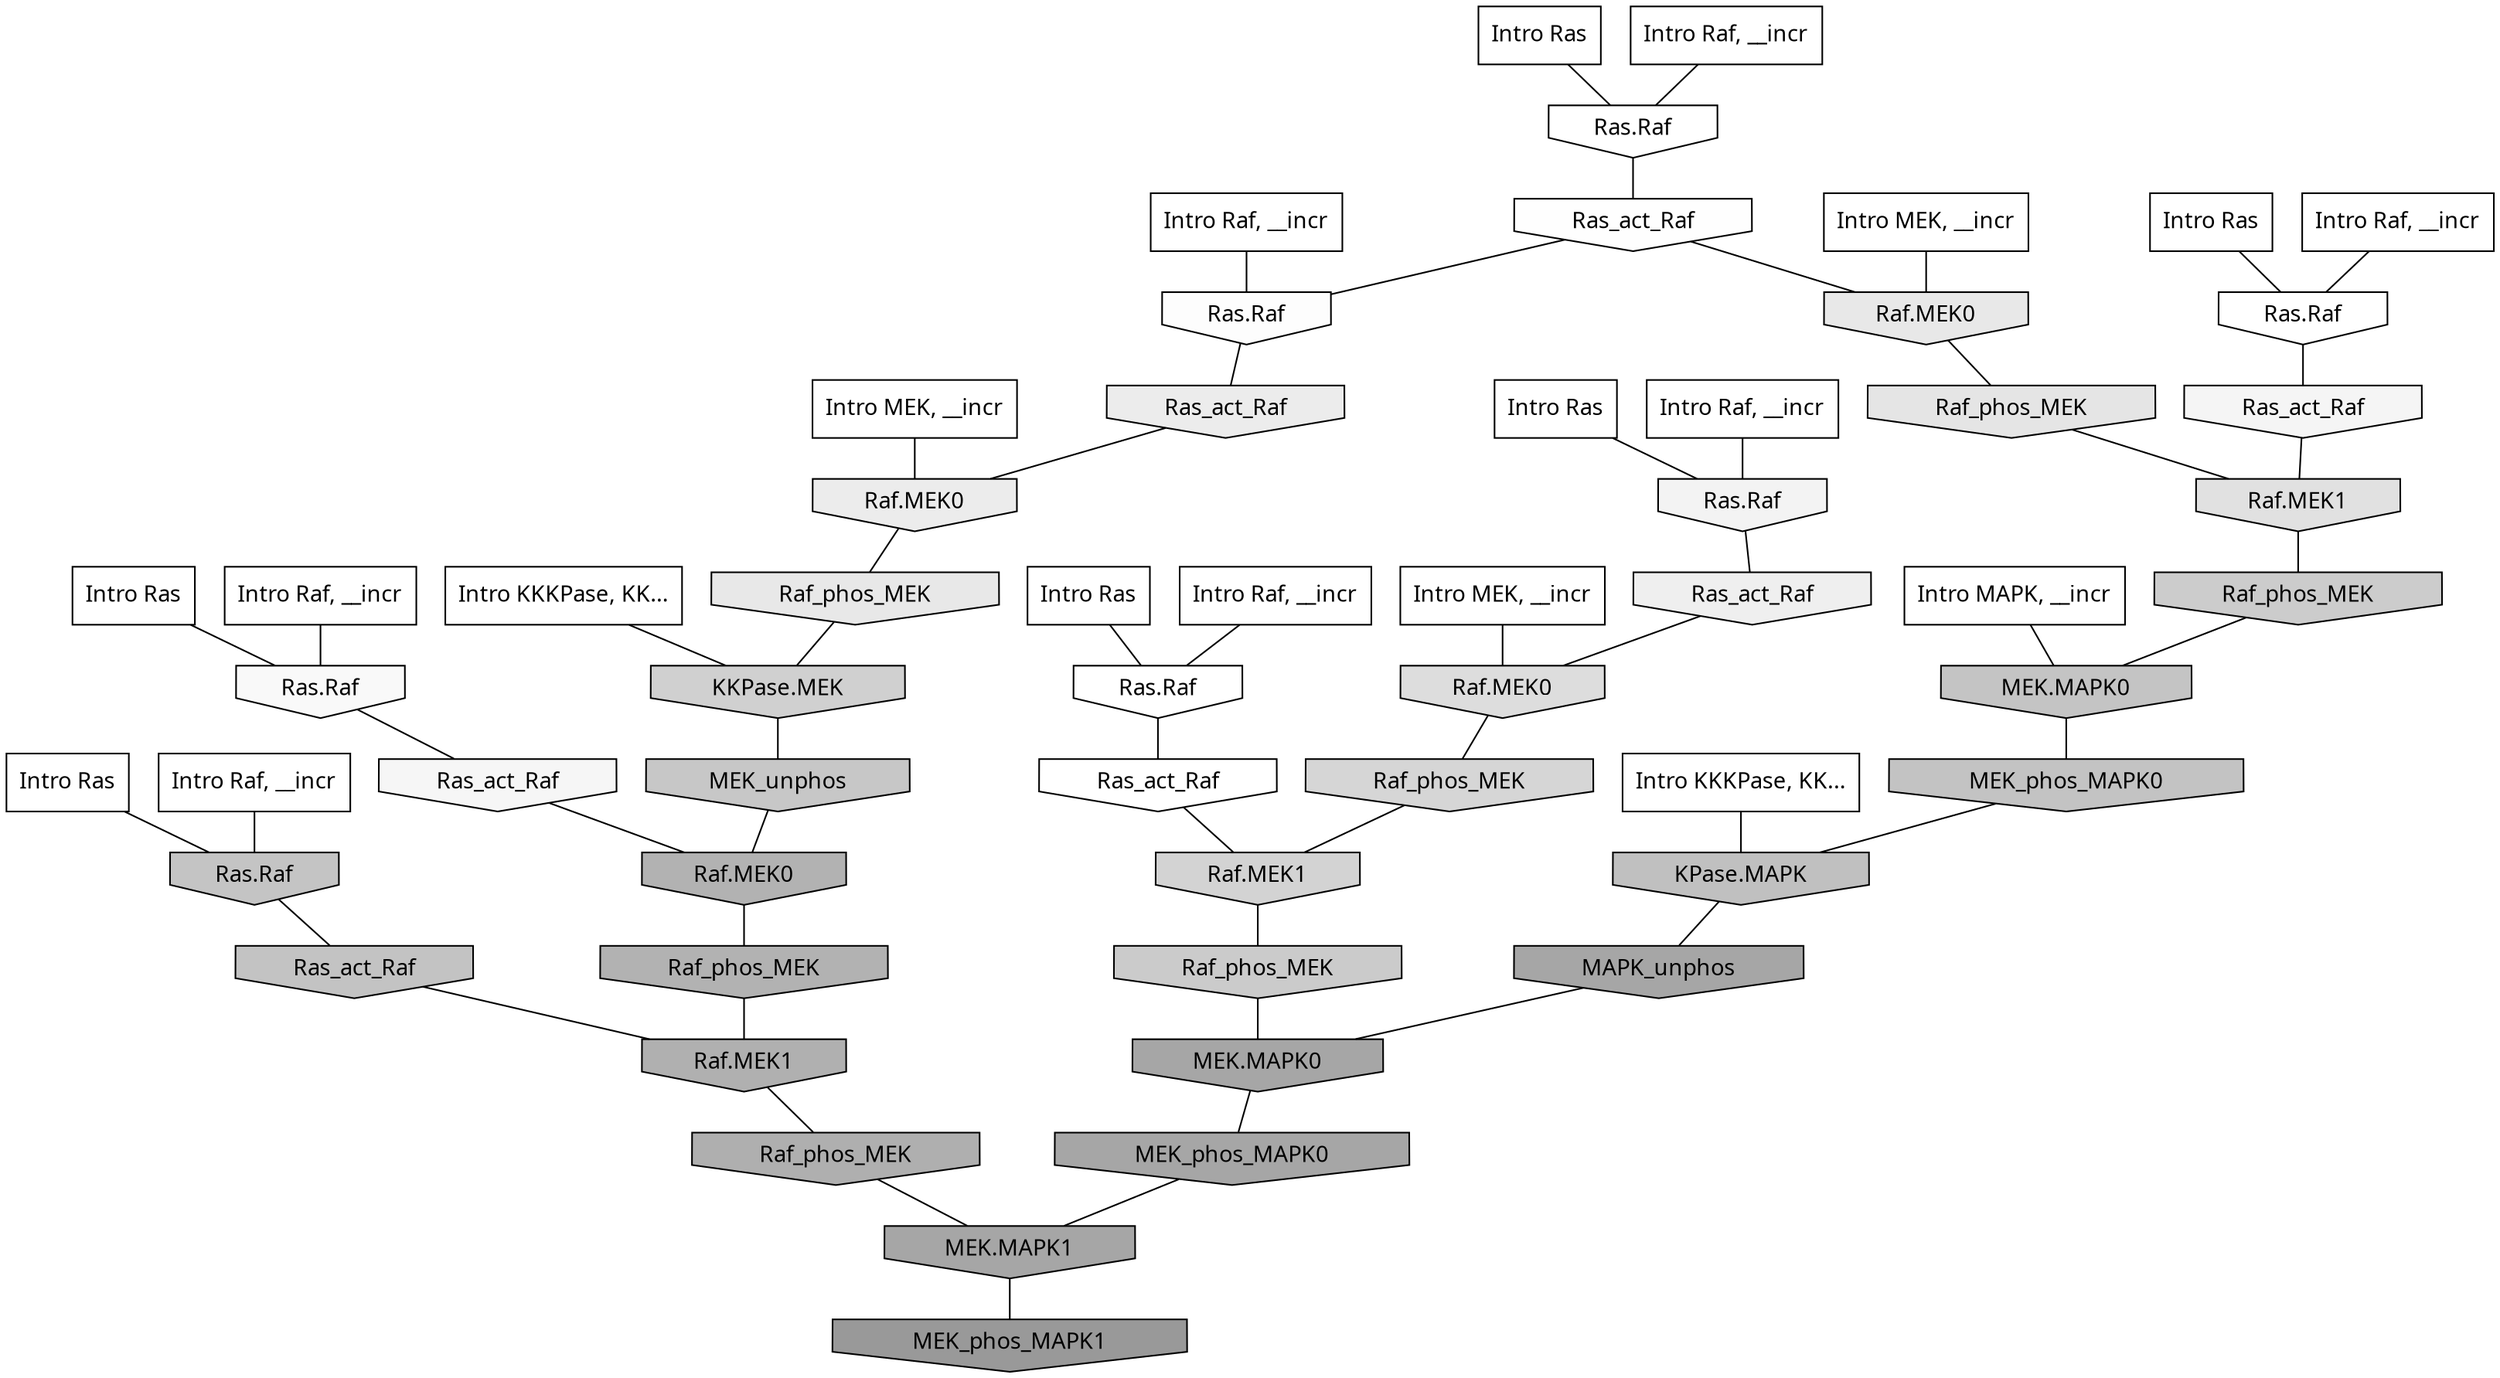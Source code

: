 digraph G{
  rankdir="TB";
  ranksep=0.30;
  node [fontname="CMU Serif"];
  edge [fontname="CMU Serif"];
  
  5 [label="Intro Ras", shape=rectangle, style=filled, fillcolor="0.000 0.000 1.000"]
  
  41 [label="Intro Ras", shape=rectangle, style=filled, fillcolor="0.000 0.000 1.000"]
  
  45 [label="Intro Ras", shape=rectangle, style=filled, fillcolor="0.000 0.000 1.000"]
  
  80 [label="Intro Ras", shape=rectangle, style=filled, fillcolor="0.000 0.000 1.000"]
  
  93 [label="Intro Ras", shape=rectangle, style=filled, fillcolor="0.000 0.000 1.000"]
  
  98 [label="Intro Ras", shape=rectangle, style=filled, fillcolor="0.000 0.000 1.000"]
  
  211 [label="Intro Raf, __incr", shape=rectangle, style=filled, fillcolor="0.000 0.000 1.000"]
  
  449 [label="Intro Raf, __incr", shape=rectangle, style=filled, fillcolor="0.000 0.000 1.000"]
  
  609 [label="Intro Raf, __incr", shape=rectangle, style=filled, fillcolor="0.000 0.000 1.000"]
  
  674 [label="Intro Raf, __incr", shape=rectangle, style=filled, fillcolor="0.000 0.000 1.000"]
  
  862 [label="Intro Raf, __incr", shape=rectangle, style=filled, fillcolor="0.000 0.000 1.000"]
  
  1002 [label="Intro Raf, __incr", shape=rectangle, style=filled, fillcolor="0.000 0.000 1.000"]
  
  1018 [label="Intro Raf, __incr", shape=rectangle, style=filled, fillcolor="0.000 0.000 1.000"]
  
  1211 [label="Intro MEK, __incr", shape=rectangle, style=filled, fillcolor="0.000 0.000 1.000"]
  
  1230 [label="Intro MEK, __incr", shape=rectangle, style=filled, fillcolor="0.000 0.000 1.000"]
  
  1558 [label="Intro MEK, __incr", shape=rectangle, style=filled, fillcolor="0.000 0.000 1.000"]
  
  2364 [label="Intro MAPK, __incr", shape=rectangle, style=filled, fillcolor="0.000 0.000 1.000"]
  
  3114 [label="Intro KKKPase, KK...", shape=rectangle, style=filled, fillcolor="0.000 0.000 1.000"]
  
  3119 [label="Intro KKKPase, KK...", shape=rectangle, style=filled, fillcolor="0.000 0.000 1.000"]
  
  3241 [label="Ras.Raf", shape=invhouse, style=filled, fillcolor="0.000 0.000 1.000"]
  
  3259 [label="Ras.Raf", shape=invhouse, style=filled, fillcolor="0.000 0.000 1.000"]
  
  3293 [label="Ras.Raf", shape=invhouse, style=filled, fillcolor="0.000 0.000 1.000"]
  
  3299 [label="Ras_act_Raf", shape=invhouse, style=filled, fillcolor="0.000 0.000 1.000"]
  
  3344 [label="Ras_act_Raf", shape=invhouse, style=filled, fillcolor="0.000 0.000 0.996"]
  
  3387 [label="Ras.Raf", shape=invhouse, style=filled, fillcolor="0.000 0.000 0.991"]
  
  3537 [label="Ras.Raf", shape=invhouse, style=filled, fillcolor="0.000 0.000 0.973"]
  
  3645 [label="Ras_act_Raf", shape=invhouse, style=filled, fillcolor="0.000 0.000 0.963"]
  
  3693 [label="Ras_act_Raf", shape=invhouse, style=filled, fillcolor="0.000 0.000 0.959"]
  
  3811 [label="Ras.Raf", shape=invhouse, style=filled, fillcolor="0.000 0.000 0.952"]
  
  4178 [label="Ras_act_Raf", shape=invhouse, style=filled, fillcolor="0.000 0.000 0.934"]
  
  4412 [label="Ras_act_Raf", shape=invhouse, style=filled, fillcolor="0.000 0.000 0.922"]
  
  4414 [label="Raf.MEK0", shape=invhouse, style=filled, fillcolor="0.000 0.000 0.922"]
  
  4672 [label="Raf.MEK0", shape=invhouse, style=filled, fillcolor="0.000 0.000 0.909"]
  
  4736 [label="Raf_phos_MEK", shape=invhouse, style=filled, fillcolor="0.000 0.000 0.907"]
  
  4917 [label="Raf_phos_MEK", shape=invhouse, style=filled, fillcolor="0.000 0.000 0.898"]
  
  5274 [label="Raf.MEK1", shape=invhouse, style=filled, fillcolor="0.000 0.000 0.882"]
  
  5607 [label="Raf.MEK0", shape=invhouse, style=filled, fillcolor="0.000 0.000 0.867"]
  
  6425 [label="Raf_phos_MEK", shape=invhouse, style=filled, fillcolor="0.000 0.000 0.837"]
  
  6818 [label="Raf.MEK1", shape=invhouse, style=filled, fillcolor="0.000 0.000 0.825"]
  
  7193 [label="KKPase.MEK", shape=invhouse, style=filled, fillcolor="0.000 0.000 0.815"]
  
  7907 [label="Raf_phos_MEK", shape=invhouse, style=filled, fillcolor="0.000 0.000 0.798"]
  
  7971 [label="Raf_phos_MEK", shape=invhouse, style=filled, fillcolor="0.000 0.000 0.796"]
  
  8648 [label="MEK_unphos", shape=invhouse, style=filled, fillcolor="0.000 0.000 0.781"]
  
  9338 [label="Ras.Raf", shape=invhouse, style=filled, fillcolor="0.000 0.000 0.767"]
  
  9362 [label="MEK.MAPK0", shape=invhouse, style=filled, fillcolor="0.000 0.000 0.767"]
  
  9409 [label="Ras_act_Raf", shape=invhouse, style=filled, fillcolor="0.000 0.000 0.765"]
  
  9423 [label="MEK_phos_MAPK0", shape=invhouse, style=filled, fillcolor="0.000 0.000 0.765"]
  
  10333 [label="KPase.MAPK", shape=invhouse, style=filled, fillcolor="0.000 0.000 0.751"]
  
  14422 [label="Raf.MEK0", shape=invhouse, style=filled, fillcolor="0.000 0.000 0.699"]
  
  14585 [label="Raf_phos_MEK", shape=invhouse, style=filled, fillcolor="0.000 0.000 0.697"]
  
  15330 [label="Raf.MEK1", shape=invhouse, style=filled, fillcolor="0.000 0.000 0.688"]
  
  15389 [label="Raf_phos_MEK", shape=invhouse, style=filled, fillcolor="0.000 0.000 0.687"]
  
  17374 [label="MAPK_unphos", shape=invhouse, style=filled, fillcolor="0.000 0.000 0.651"]
  
  17375 [label="MEK.MAPK0", shape=invhouse, style=filled, fillcolor="0.000 0.000 0.651"]
  
  17406 [label="MEK_phos_MAPK0", shape=invhouse, style=filled, fillcolor="0.000 0.000 0.650"]
  
  17409 [label="MEK.MAPK1", shape=invhouse, style=filled, fillcolor="0.000 0.000 0.650"]
  
  19031 [label="MEK_phos_MAPK1", shape=invhouse, style=filled, fillcolor="0.000 0.000 0.600"]
  
  
  17409 -> 19031 [dir=none, color="0.000 0.000 0.000"] 
  17406 -> 17409 [dir=none, color="0.000 0.000 0.000"] 
  17375 -> 17406 [dir=none, color="0.000 0.000 0.000"] 
  17374 -> 17375 [dir=none, color="0.000 0.000 0.000"] 
  15389 -> 17409 [dir=none, color="0.000 0.000 0.000"] 
  15330 -> 15389 [dir=none, color="0.000 0.000 0.000"] 
  14585 -> 15330 [dir=none, color="0.000 0.000 0.000"] 
  14422 -> 14585 [dir=none, color="0.000 0.000 0.000"] 
  10333 -> 17374 [dir=none, color="0.000 0.000 0.000"] 
  9423 -> 10333 [dir=none, color="0.000 0.000 0.000"] 
  9409 -> 15330 [dir=none, color="0.000 0.000 0.000"] 
  9362 -> 9423 [dir=none, color="0.000 0.000 0.000"] 
  9338 -> 9409 [dir=none, color="0.000 0.000 0.000"] 
  8648 -> 14422 [dir=none, color="0.000 0.000 0.000"] 
  7971 -> 17375 [dir=none, color="0.000 0.000 0.000"] 
  7907 -> 9362 [dir=none, color="0.000 0.000 0.000"] 
  7193 -> 8648 [dir=none, color="0.000 0.000 0.000"] 
  6818 -> 7971 [dir=none, color="0.000 0.000 0.000"] 
  6425 -> 6818 [dir=none, color="0.000 0.000 0.000"] 
  5607 -> 6425 [dir=none, color="0.000 0.000 0.000"] 
  5274 -> 7907 [dir=none, color="0.000 0.000 0.000"] 
  4917 -> 5274 [dir=none, color="0.000 0.000 0.000"] 
  4736 -> 7193 [dir=none, color="0.000 0.000 0.000"] 
  4672 -> 4917 [dir=none, color="0.000 0.000 0.000"] 
  4414 -> 4736 [dir=none, color="0.000 0.000 0.000"] 
  4412 -> 4414 [dir=none, color="0.000 0.000 0.000"] 
  4178 -> 5607 [dir=none, color="0.000 0.000 0.000"] 
  3811 -> 4178 [dir=none, color="0.000 0.000 0.000"] 
  3693 -> 5274 [dir=none, color="0.000 0.000 0.000"] 
  3645 -> 14422 [dir=none, color="0.000 0.000 0.000"] 
  3537 -> 3645 [dir=none, color="0.000 0.000 0.000"] 
  3387 -> 4412 [dir=none, color="0.000 0.000 0.000"] 
  3344 -> 3387 [dir=none, color="0.000 0.000 0.000"] 
  3344 -> 4672 [dir=none, color="0.000 0.000 0.000"] 
  3299 -> 6818 [dir=none, color="0.000 0.000 0.000"] 
  3293 -> 3344 [dir=none, color="0.000 0.000 0.000"] 
  3259 -> 3299 [dir=none, color="0.000 0.000 0.000"] 
  3241 -> 3693 [dir=none, color="0.000 0.000 0.000"] 
  3119 -> 10333 [dir=none, color="0.000 0.000 0.000"] 
  3114 -> 7193 [dir=none, color="0.000 0.000 0.000"] 
  2364 -> 9362 [dir=none, color="0.000 0.000 0.000"] 
  1558 -> 4672 [dir=none, color="0.000 0.000 0.000"] 
  1230 -> 5607 [dir=none, color="0.000 0.000 0.000"] 
  1211 -> 4414 [dir=none, color="0.000 0.000 0.000"] 
  1018 -> 3259 [dir=none, color="0.000 0.000 0.000"] 
  1002 -> 3387 [dir=none, color="0.000 0.000 0.000"] 
  862 -> 3241 [dir=none, color="0.000 0.000 0.000"] 
  674 -> 3537 [dir=none, color="0.000 0.000 0.000"] 
  609 -> 3293 [dir=none, color="0.000 0.000 0.000"] 
  449 -> 9338 [dir=none, color="0.000 0.000 0.000"] 
  211 -> 3811 [dir=none, color="0.000 0.000 0.000"] 
  98 -> 3293 [dir=none, color="0.000 0.000 0.000"] 
  93 -> 3537 [dir=none, color="0.000 0.000 0.000"] 
  80 -> 3811 [dir=none, color="0.000 0.000 0.000"] 
  45 -> 3241 [dir=none, color="0.000 0.000 0.000"] 
  41 -> 3259 [dir=none, color="0.000 0.000 0.000"] 
  5 -> 9338 [dir=none, color="0.000 0.000 0.000"] 
  
  }
